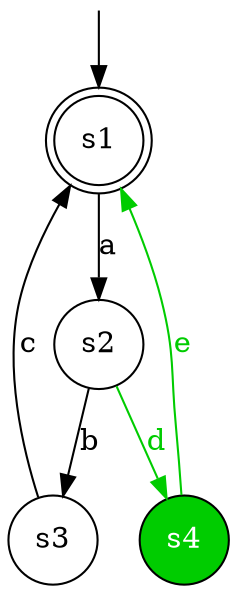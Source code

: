 digraph diffautomaton {
	1 [label=<s1> shape="doublecircle"];
	2 [label=<s2> shape="circle"];
	3 [label=<s3> shape="circle"];
	4 [label=<s4> shape="circle" fillcolor="#00cc00" fontcolor="#ffffff" style="filled"];
	__init1 [label=<> shape="none" width="0" height="0"];
	__init1 -> 1;
	1 -> 2 [label=<<font color="#000000">a</font>> id="1-0-2"];
	2 -> 3 [label=<<font color="#000000">b</font>> id="2-0-3"];
	2 -> 4 [label=<<font color="#00cc00">d</font>> color="#00cc00" id="2-1-4"];
	3 -> 1 [label=<<font color="#000000">c</font>> id="3-0-1"];
	4 -> 1 [label=<<font color="#00cc00">e</font>> color="#00cc00" id="4-0-1"];
}
